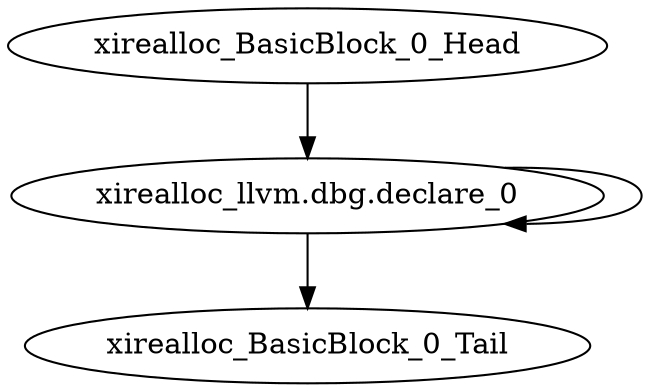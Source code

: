 digraph G {
    "xirealloc_llvm.dbg.declare_0" -> "xirealloc_llvm.dbg.declare_0"
    "xirealloc_llvm.dbg.declare_0" -> "xirealloc_BasicBlock_0_Tail"
    "xirealloc_BasicBlock_0_Head" -> "xirealloc_llvm.dbg.declare_0"
}
